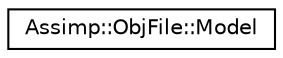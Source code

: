digraph "Graphical Class Hierarchy"
{
  edge [fontname="Helvetica",fontsize="10",labelfontname="Helvetica",labelfontsize="10"];
  node [fontname="Helvetica",fontsize="10",shape=record];
  rankdir="LR";
  Node1 [label="Assimp::ObjFile::Model",height=0.2,width=0.4,color="black", fillcolor="white", style="filled",URL="$struct_assimp_1_1_obj_file_1_1_model.html",tooltip="Data structure to store all obj-specific model datas. "];
}
